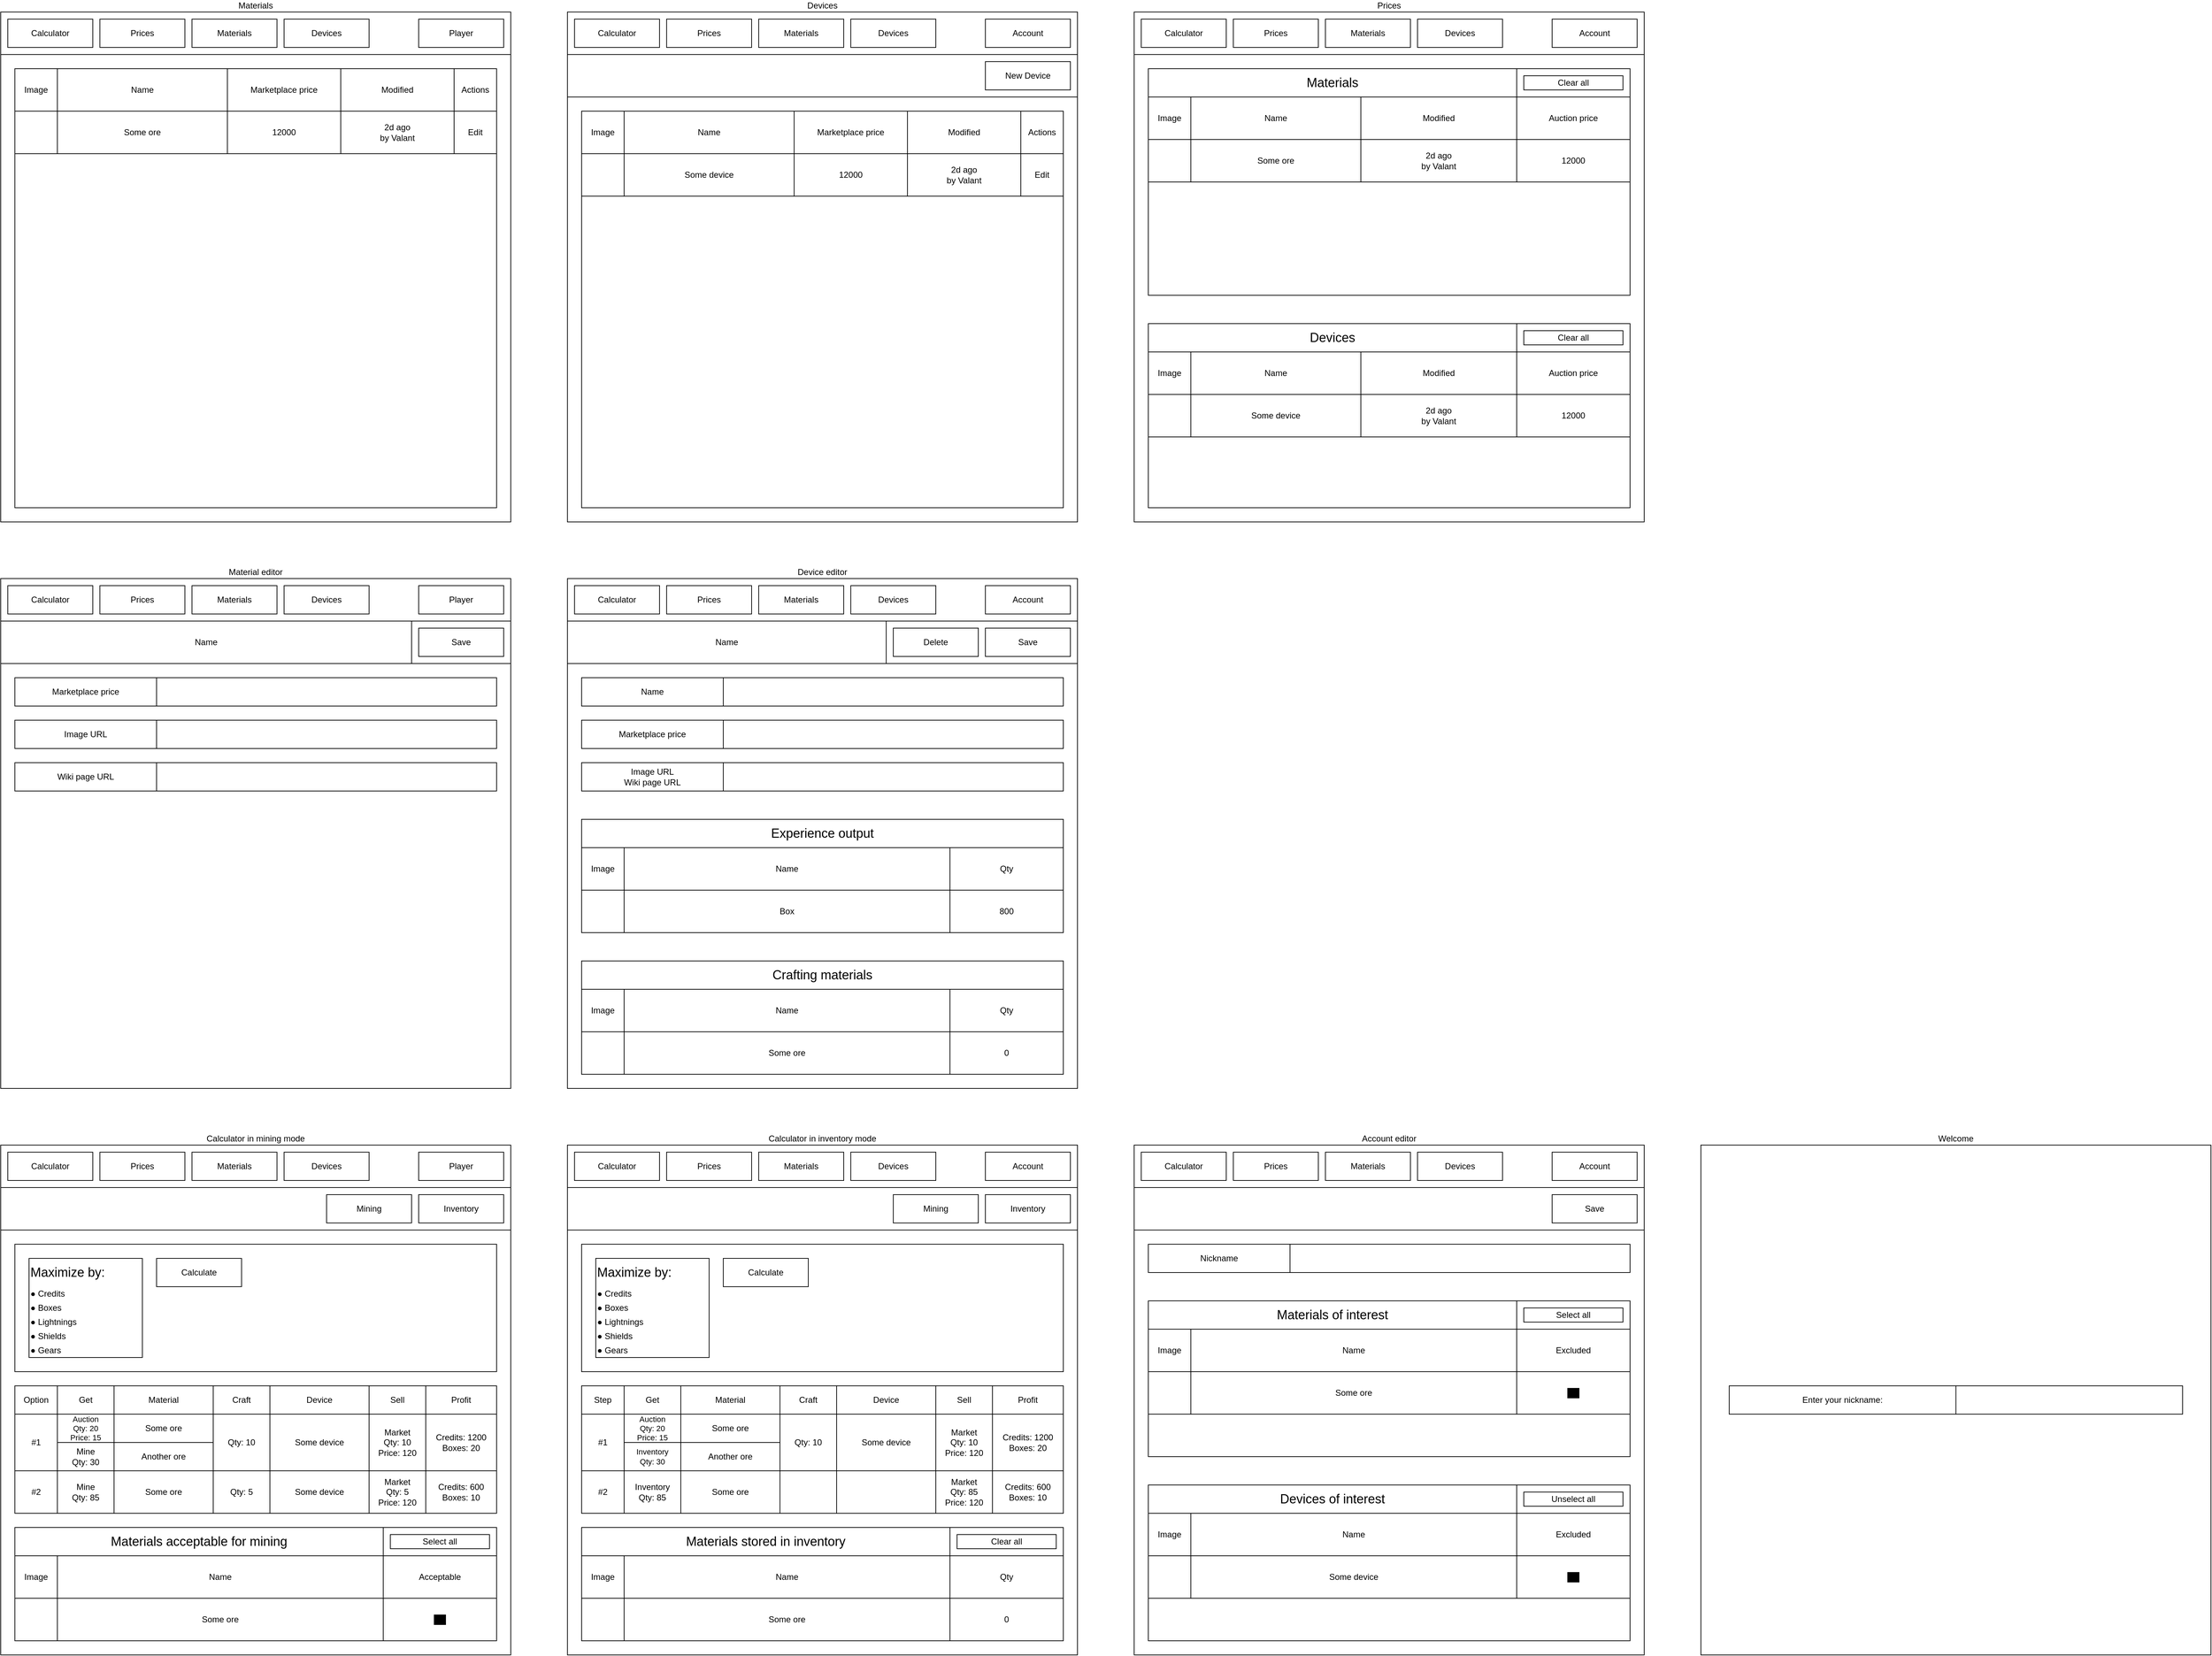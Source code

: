 <mxfile version="14.9.1" type="device"><diagram id="LInneEHLBZq_vN1aFUDq" name="Страница 1"><mxGraphModel dx="3555" dy="2115" grid="1" gridSize="10" guides="0" tooltips="1" connect="1" arrows="1" fold="1" page="1" pageScale="1" pageWidth="827" pageHeight="1169" math="0" shadow="0"><root><mxCell id="0"/><mxCell id="1" parent="0"/><mxCell id="yEXrki-AGE9oq9mIvDR7-8" value="Calculator in mining mode" style="rounded=0;whiteSpace=wrap;html=1;fillColor=none;verticalAlign=bottom;labelPosition=center;verticalLabelPosition=top;align=center;" parent="1" vertex="1"><mxGeometry x="40" y="1640" width="720" height="720" as="geometry"/></mxCell><mxCell id="yEXrki-AGE9oq9mIvDR7-279" value="" style="rounded=0;whiteSpace=wrap;html=1;fontSize=12;fillColor=none;align=left;verticalAlign=middle;" parent="1" vertex="1"><mxGeometry x="60" y="1780" width="680" height="180" as="geometry"/></mxCell><mxCell id="yEXrki-AGE9oq9mIvDR7-278" value="" style="rounded=0;whiteSpace=wrap;html=1;fontSize=12;fillColor=none;align=left;verticalAlign=middle;" parent="1" vertex="1"><mxGeometry x="80" y="1800" width="160" height="140" as="geometry"/></mxCell><mxCell id="yEXrki-AGE9oq9mIvDR7-1" value="Materials" style="rounded=0;whiteSpace=wrap;html=1;fillColor=none;verticalAlign=bottom;labelPosition=center;verticalLabelPosition=top;align=center;" parent="1" vertex="1"><mxGeometry x="40" y="40" width="720" height="720" as="geometry"/></mxCell><mxCell id="yEXrki-AGE9oq9mIvDR7-2" value="Devices" style="rounded=0;whiteSpace=wrap;html=1;fillColor=none;verticalAlign=bottom;labelPosition=center;verticalLabelPosition=top;align=center;" parent="1" vertex="1"><mxGeometry x="840" y="40" width="720" height="720" as="geometry"/></mxCell><mxCell id="yEXrki-AGE9oq9mIvDR7-3" value="Material editor" style="rounded=0;whiteSpace=wrap;html=1;fillColor=none;verticalAlign=bottom;labelPosition=center;verticalLabelPosition=top;align=center;" parent="1" vertex="1"><mxGeometry x="40" y="840" width="720" height="720" as="geometry"/></mxCell><mxCell id="yEXrki-AGE9oq9mIvDR7-4" value="Device editor" style="rounded=0;whiteSpace=wrap;html=1;fillColor=none;verticalAlign=bottom;labelPosition=center;verticalLabelPosition=top;align=center;" parent="1" vertex="1"><mxGeometry x="840" y="840" width="720" height="720" as="geometry"/></mxCell><mxCell id="yEXrki-AGE9oq9mIvDR7-6" value="Prices" style="rounded=0;whiteSpace=wrap;html=1;fillColor=none;verticalAlign=bottom;labelPosition=center;verticalLabelPosition=top;align=center;" parent="1" vertex="1"><mxGeometry x="1640" y="40" width="720" height="720" as="geometry"/></mxCell><mxCell id="yEXrki-AGE9oq9mIvDR7-7" value="Welcome" style="rounded=0;whiteSpace=wrap;html=1;fillColor=none;verticalAlign=bottom;labelPosition=center;verticalLabelPosition=top;align=center;" parent="1" vertex="1"><mxGeometry x="2440" y="1640" width="720" height="720" as="geometry"/></mxCell><mxCell id="yEXrki-AGE9oq9mIvDR7-9" value="Calculator in inventory mode" style="rounded=0;whiteSpace=wrap;html=1;fillColor=none;verticalAlign=bottom;labelPosition=center;verticalLabelPosition=top;align=center;" parent="1" vertex="1"><mxGeometry x="840" y="1640" width="720" height="720" as="geometry"/></mxCell><mxCell id="yEXrki-AGE9oq9mIvDR7-10" value="Account editor" style="rounded=0;whiteSpace=wrap;html=1;fillColor=none;verticalAlign=bottom;labelPosition=center;verticalLabelPosition=top;align=center;" parent="1" vertex="1"><mxGeometry x="1640" y="1640" width="720" height="720" as="geometry"/></mxCell><mxCell id="yEXrki-AGE9oq9mIvDR7-11" value="" style="rounded=0;whiteSpace=wrap;html=1;verticalAlign=top;" parent="1" vertex="1"><mxGeometry x="40" y="40" width="720" height="60" as="geometry"/></mxCell><mxCell id="yEXrki-AGE9oq9mIvDR7-12" value="Materials" style="rounded=0;whiteSpace=wrap;html=1;fillColor=#ffffff;verticalAlign=middle;" parent="1" vertex="1"><mxGeometry x="310" y="50" width="120" height="40" as="geometry"/></mxCell><mxCell id="yEXrki-AGE9oq9mIvDR7-13" value="Devices" style="rounded=0;whiteSpace=wrap;html=1;fillColor=#ffffff;verticalAlign=middle;" parent="1" vertex="1"><mxGeometry x="440" y="50" width="120" height="40" as="geometry"/></mxCell><mxCell id="yEXrki-AGE9oq9mIvDR7-14" value="Prices" style="rounded=0;whiteSpace=wrap;html=1;fillColor=#ffffff;verticalAlign=middle;" parent="1" vertex="1"><mxGeometry x="180" y="50" width="120" height="40" as="geometry"/></mxCell><mxCell id="yEXrki-AGE9oq9mIvDR7-15" value="Calculator" style="rounded=0;whiteSpace=wrap;html=1;fillColor=#ffffff;verticalAlign=middle;" parent="1" vertex="1"><mxGeometry x="50" y="50" width="120" height="40" as="geometry"/></mxCell><mxCell id="yEXrki-AGE9oq9mIvDR7-16" value="Player" style="rounded=0;whiteSpace=wrap;html=1;fillColor=#ffffff;verticalAlign=middle;" parent="1" vertex="1"><mxGeometry x="630" y="50" width="120" height="40" as="geometry"/></mxCell><mxCell id="yEXrki-AGE9oq9mIvDR7-20" value="" style="rounded=0;whiteSpace=wrap;html=1;verticalAlign=middle;fillColor=none;" parent="1" vertex="1"><mxGeometry x="60" y="120" width="680" height="60" as="geometry"/></mxCell><mxCell id="yEXrki-AGE9oq9mIvDR7-21" value="" style="rounded=0;whiteSpace=wrap;html=1;verticalAlign=middle;fillColor=none;" parent="1" vertex="1"><mxGeometry x="60" y="180" width="680" height="560" as="geometry"/></mxCell><mxCell id="yEXrki-AGE9oq9mIvDR7-23" value="Name" style="rounded=0;whiteSpace=wrap;html=1;fillColor=none;verticalAlign=middle;" parent="1" vertex="1"><mxGeometry x="120" y="120" width="240" height="60" as="geometry"/></mxCell><mxCell id="yEXrki-AGE9oq9mIvDR7-24" value="Image" style="rounded=0;whiteSpace=wrap;html=1;fillColor=none;verticalAlign=middle;" parent="1" vertex="1"><mxGeometry x="60" y="120" width="60" height="60" as="geometry"/></mxCell><mxCell id="yEXrki-AGE9oq9mIvDR7-27" value="Marketplace price" style="rounded=0;whiteSpace=wrap;html=1;fillColor=none;verticalAlign=middle;" parent="1" vertex="1"><mxGeometry x="360" y="120" width="160" height="60" as="geometry"/></mxCell><mxCell id="yEXrki-AGE9oq9mIvDR7-29" value="Actions" style="rounded=0;whiteSpace=wrap;html=1;fillColor=none;verticalAlign=middle;" parent="1" vertex="1"><mxGeometry x="680" y="120" width="60" height="60" as="geometry"/></mxCell><mxCell id="yEXrki-AGE9oq9mIvDR7-30" value="" style="rounded=0;whiteSpace=wrap;html=1;verticalAlign=top;" parent="1" vertex="1"><mxGeometry x="840" y="40" width="720" height="60" as="geometry"/></mxCell><mxCell id="yEXrki-AGE9oq9mIvDR7-31" value="Materials" style="rounded=0;whiteSpace=wrap;html=1;fillColor=#ffffff;verticalAlign=middle;" parent="1" vertex="1"><mxGeometry x="1110" y="50" width="120" height="40" as="geometry"/></mxCell><mxCell id="yEXrki-AGE9oq9mIvDR7-32" value="Devices" style="rounded=0;whiteSpace=wrap;html=1;fillColor=#ffffff;verticalAlign=middle;" parent="1" vertex="1"><mxGeometry x="1240" y="50" width="120" height="40" as="geometry"/></mxCell><mxCell id="yEXrki-AGE9oq9mIvDR7-33" value="Prices" style="rounded=0;whiteSpace=wrap;html=1;fillColor=#ffffff;verticalAlign=middle;" parent="1" vertex="1"><mxGeometry x="980" y="50" width="120" height="40" as="geometry"/></mxCell><mxCell id="yEXrki-AGE9oq9mIvDR7-34" value="Calculator" style="rounded=0;whiteSpace=wrap;html=1;fillColor=#ffffff;verticalAlign=middle;" parent="1" vertex="1"><mxGeometry x="850" y="50" width="120" height="40" as="geometry"/></mxCell><mxCell id="yEXrki-AGE9oq9mIvDR7-35" value="Account" style="rounded=0;whiteSpace=wrap;html=1;fillColor=#ffffff;verticalAlign=middle;" parent="1" vertex="1"><mxGeometry x="1430" y="50" width="120" height="40" as="geometry"/></mxCell><mxCell id="yEXrki-AGE9oq9mIvDR7-36" value="" style="rounded=0;whiteSpace=wrap;html=1;verticalAlign=top;" parent="1" vertex="1"><mxGeometry x="840" y="100" width="720" height="60" as="geometry"/></mxCell><mxCell id="yEXrki-AGE9oq9mIvDR7-37" value="New Device" style="rounded=0;whiteSpace=wrap;html=1;fillColor=#ffffff;verticalAlign=middle;" parent="1" vertex="1"><mxGeometry x="1430" y="110" width="120" height="40" as="geometry"/></mxCell><mxCell id="yEXrki-AGE9oq9mIvDR7-38" value="" style="rounded=0;whiteSpace=wrap;html=1;verticalAlign=middle;fillColor=none;" parent="1" vertex="1"><mxGeometry x="860" y="180" width="680" height="60" as="geometry"/></mxCell><mxCell id="yEXrki-AGE9oq9mIvDR7-39" value="" style="rounded=0;whiteSpace=wrap;html=1;verticalAlign=middle;fillColor=none;" parent="1" vertex="1"><mxGeometry x="860" y="240" width="680" height="500" as="geometry"/></mxCell><mxCell id="yEXrki-AGE9oq9mIvDR7-46" value="" style="rounded=0;whiteSpace=wrap;html=1;verticalAlign=top;" parent="1" vertex="1"><mxGeometry x="1640" y="40" width="720" height="60" as="geometry"/></mxCell><mxCell id="yEXrki-AGE9oq9mIvDR7-47" value="Materials" style="rounded=0;whiteSpace=wrap;html=1;fillColor=#ffffff;verticalAlign=middle;" parent="1" vertex="1"><mxGeometry x="1910" y="50" width="120" height="40" as="geometry"/></mxCell><mxCell id="yEXrki-AGE9oq9mIvDR7-48" value="Devices" style="rounded=0;whiteSpace=wrap;html=1;fillColor=#ffffff;verticalAlign=middle;" parent="1" vertex="1"><mxGeometry x="2040" y="50" width="120" height="40" as="geometry"/></mxCell><mxCell id="yEXrki-AGE9oq9mIvDR7-49" value="Prices" style="rounded=0;whiteSpace=wrap;html=1;fillColor=#ffffff;verticalAlign=middle;" parent="1" vertex="1"><mxGeometry x="1780" y="50" width="120" height="40" as="geometry"/></mxCell><mxCell id="yEXrki-AGE9oq9mIvDR7-50" value="Calculator" style="rounded=0;whiteSpace=wrap;html=1;fillColor=#ffffff;verticalAlign=middle;" parent="1" vertex="1"><mxGeometry x="1650" y="50" width="120" height="40" as="geometry"/></mxCell><mxCell id="yEXrki-AGE9oq9mIvDR7-51" value="Account" style="rounded=0;whiteSpace=wrap;html=1;fillColor=#ffffff;verticalAlign=middle;" parent="1" vertex="1"><mxGeometry x="2230" y="50" width="120" height="40" as="geometry"/></mxCell><mxCell id="yEXrki-AGE9oq9mIvDR7-55" value="" style="rounded=0;whiteSpace=wrap;html=1;verticalAlign=middle;fillColor=none;" parent="1" vertex="1"><mxGeometry x="1660" y="160" width="680" height="60" as="geometry"/></mxCell><mxCell id="yEXrki-AGE9oq9mIvDR7-56" value="" style="rounded=0;whiteSpace=wrap;html=1;verticalAlign=middle;fillColor=none;" parent="1" vertex="1"><mxGeometry x="1660" y="220" width="680" height="220" as="geometry"/></mxCell><mxCell id="yEXrki-AGE9oq9mIvDR7-69" value="" style="rounded=0;whiteSpace=wrap;html=1;verticalAlign=top;" parent="1" vertex="1"><mxGeometry x="40" y="840" width="720" height="60" as="geometry"/></mxCell><mxCell id="yEXrki-AGE9oq9mIvDR7-70" value="Materials" style="rounded=0;whiteSpace=wrap;html=1;fillColor=#ffffff;verticalAlign=middle;" parent="1" vertex="1"><mxGeometry x="310" y="850" width="120" height="40" as="geometry"/></mxCell><mxCell id="yEXrki-AGE9oq9mIvDR7-71" value="Devices" style="rounded=0;whiteSpace=wrap;html=1;fillColor=#ffffff;verticalAlign=middle;" parent="1" vertex="1"><mxGeometry x="440" y="850" width="120" height="40" as="geometry"/></mxCell><mxCell id="yEXrki-AGE9oq9mIvDR7-72" value="Prices" style="rounded=0;whiteSpace=wrap;html=1;fillColor=#ffffff;verticalAlign=middle;" parent="1" vertex="1"><mxGeometry x="180" y="850" width="120" height="40" as="geometry"/></mxCell><mxCell id="yEXrki-AGE9oq9mIvDR7-73" value="Calculator" style="rounded=0;whiteSpace=wrap;html=1;fillColor=#ffffff;verticalAlign=middle;" parent="1" vertex="1"><mxGeometry x="50" y="850" width="120" height="40" as="geometry"/></mxCell><mxCell id="yEXrki-AGE9oq9mIvDR7-74" value="Player" style="rounded=0;whiteSpace=wrap;html=1;fillColor=#ffffff;verticalAlign=middle;" parent="1" vertex="1"><mxGeometry x="630" y="850" width="120" height="40" as="geometry"/></mxCell><mxCell id="yEXrki-AGE9oq9mIvDR7-75" value="" style="rounded=0;whiteSpace=wrap;html=1;verticalAlign=top;" parent="1" vertex="1"><mxGeometry x="40" y="900" width="720" height="60" as="geometry"/></mxCell><mxCell id="yEXrki-AGE9oq9mIvDR7-76" value="Save" style="rounded=0;whiteSpace=wrap;html=1;fillColor=#ffffff;verticalAlign=middle;" parent="1" vertex="1"><mxGeometry x="630" y="910" width="120" height="40" as="geometry"/></mxCell><mxCell id="yEXrki-AGE9oq9mIvDR7-78" value="" style="rounded=0;whiteSpace=wrap;html=1;verticalAlign=top;" parent="1" vertex="1"><mxGeometry x="840" y="840" width="720" height="60" as="geometry"/></mxCell><mxCell id="yEXrki-AGE9oq9mIvDR7-79" value="Materials" style="rounded=0;whiteSpace=wrap;html=1;fillColor=#ffffff;verticalAlign=middle;" parent="1" vertex="1"><mxGeometry x="1110" y="850" width="120" height="40" as="geometry"/></mxCell><mxCell id="yEXrki-AGE9oq9mIvDR7-80" value="Devices" style="rounded=0;whiteSpace=wrap;html=1;fillColor=#ffffff;verticalAlign=middle;" parent="1" vertex="1"><mxGeometry x="1240" y="850" width="120" height="40" as="geometry"/></mxCell><mxCell id="yEXrki-AGE9oq9mIvDR7-81" value="Prices" style="rounded=0;whiteSpace=wrap;html=1;fillColor=#ffffff;verticalAlign=middle;" parent="1" vertex="1"><mxGeometry x="980" y="850" width="120" height="40" as="geometry"/></mxCell><mxCell id="yEXrki-AGE9oq9mIvDR7-82" value="Calculator" style="rounded=0;whiteSpace=wrap;html=1;fillColor=#ffffff;verticalAlign=middle;" parent="1" vertex="1"><mxGeometry x="850" y="850" width="120" height="40" as="geometry"/></mxCell><mxCell id="yEXrki-AGE9oq9mIvDR7-83" value="Account" style="rounded=0;whiteSpace=wrap;html=1;fillColor=#ffffff;verticalAlign=middle;" parent="1" vertex="1"><mxGeometry x="1430" y="850" width="120" height="40" as="geometry"/></mxCell><mxCell id="yEXrki-AGE9oq9mIvDR7-84" value="" style="rounded=0;whiteSpace=wrap;html=1;verticalAlign=top;" parent="1" vertex="1"><mxGeometry x="840" y="900" width="720" height="60" as="geometry"/></mxCell><mxCell id="yEXrki-AGE9oq9mIvDR7-85" value="Save" style="rounded=0;whiteSpace=wrap;html=1;fillColor=#ffffff;verticalAlign=middle;" parent="1" vertex="1"><mxGeometry x="1430" y="910" width="120" height="40" as="geometry"/></mxCell><mxCell id="yEXrki-AGE9oq9mIvDR7-86" value="Delete" style="rounded=0;whiteSpace=wrap;html=1;fillColor=#ffffff;verticalAlign=middle;" parent="1" vertex="1"><mxGeometry x="1300" y="910" width="120" height="40" as="geometry"/></mxCell><mxCell id="yEXrki-AGE9oq9mIvDR7-87" value="Name" style="rounded=0;whiteSpace=wrap;html=1;fillColor=none;verticalAlign=middle;" parent="1" vertex="1"><mxGeometry x="40" y="900" width="580" height="60" as="geometry"/></mxCell><mxCell id="yEXrki-AGE9oq9mIvDR7-88" value="Name" style="rounded=0;whiteSpace=wrap;html=1;fillColor=none;verticalAlign=middle;" parent="1" vertex="1"><mxGeometry x="840" y="900" width="450" height="60" as="geometry"/></mxCell><mxCell id="yEXrki-AGE9oq9mIvDR7-90" value="Image URL" style="rounded=0;whiteSpace=wrap;html=1;fillColor=none;verticalAlign=middle;" parent="1" vertex="1"><mxGeometry x="60" y="1040" width="200" height="40" as="geometry"/></mxCell><mxCell id="yEXrki-AGE9oq9mIvDR7-91" value="Marketplace price" style="rounded=0;whiteSpace=wrap;html=1;fillColor=none;verticalAlign=middle;" parent="1" vertex="1"><mxGeometry x="60" y="980" width="200" height="40" as="geometry"/></mxCell><mxCell id="yEXrki-AGE9oq9mIvDR7-92" value="Name" style="rounded=0;whiteSpace=wrap;html=1;fillColor=none;verticalAlign=middle;" parent="1" vertex="1"><mxGeometry x="860" y="980" width="200" height="40" as="geometry"/></mxCell><mxCell id="yEXrki-AGE9oq9mIvDR7-93" value="Image URL&lt;br&gt;Wiki page URL" style="rounded=0;whiteSpace=wrap;html=1;fillColor=none;verticalAlign=middle;" parent="1" vertex="1"><mxGeometry x="860" y="1100" width="200" height="40" as="geometry"/></mxCell><mxCell id="yEXrki-AGE9oq9mIvDR7-94" value="Marketplace price" style="rounded=0;whiteSpace=wrap;html=1;fillColor=none;verticalAlign=middle;" parent="1" vertex="1"><mxGeometry x="860" y="1040" width="200" height="40" as="geometry"/></mxCell><mxCell id="yEXrki-AGE9oq9mIvDR7-97" value="Enter your nickname:" style="rounded=0;whiteSpace=wrap;html=1;fillColor=none;verticalAlign=middle;" parent="1" vertex="1"><mxGeometry x="2480" y="1980" width="320" height="40" as="geometry"/></mxCell><mxCell id="yEXrki-AGE9oq9mIvDR7-98" value="" style="rounded=0;whiteSpace=wrap;html=1;fillColor=none;verticalAlign=middle;" parent="1" vertex="1"><mxGeometry x="2800" y="1980" width="320" height="40" as="geometry"/></mxCell><mxCell id="yEXrki-AGE9oq9mIvDR7-125" value="" style="rounded=0;whiteSpace=wrap;html=1;verticalAlign=top;" parent="1" vertex="1"><mxGeometry x="1640" y="1640" width="720" height="60" as="geometry"/></mxCell><mxCell id="yEXrki-AGE9oq9mIvDR7-126" value="Materials" style="rounded=0;whiteSpace=wrap;html=1;fillColor=#ffffff;verticalAlign=middle;" parent="1" vertex="1"><mxGeometry x="1910" y="1650" width="120" height="40" as="geometry"/></mxCell><mxCell id="yEXrki-AGE9oq9mIvDR7-127" value="Devices" style="rounded=0;whiteSpace=wrap;html=1;fillColor=#ffffff;verticalAlign=middle;" parent="1" vertex="1"><mxGeometry x="2040" y="1650" width="120" height="40" as="geometry"/></mxCell><mxCell id="yEXrki-AGE9oq9mIvDR7-128" value="Prices" style="rounded=0;whiteSpace=wrap;html=1;fillColor=#ffffff;verticalAlign=middle;" parent="1" vertex="1"><mxGeometry x="1780" y="1650" width="120" height="40" as="geometry"/></mxCell><mxCell id="yEXrki-AGE9oq9mIvDR7-129" value="Calculator" style="rounded=0;whiteSpace=wrap;html=1;fillColor=#ffffff;verticalAlign=middle;" parent="1" vertex="1"><mxGeometry x="1650" y="1650" width="120" height="40" as="geometry"/></mxCell><mxCell id="yEXrki-AGE9oq9mIvDR7-130" value="Account" style="rounded=0;whiteSpace=wrap;html=1;fillColor=#ffffff;verticalAlign=middle;" parent="1" vertex="1"><mxGeometry x="2230" y="1650" width="120" height="40" as="geometry"/></mxCell><mxCell id="yEXrki-AGE9oq9mIvDR7-131" value="" style="rounded=0;whiteSpace=wrap;html=1;verticalAlign=top;" parent="1" vertex="1"><mxGeometry x="1640" y="1700" width="720" height="60" as="geometry"/></mxCell><mxCell id="yEXrki-AGE9oq9mIvDR7-132" value="Save" style="rounded=0;whiteSpace=wrap;html=1;fillColor=#ffffff;verticalAlign=middle;" parent="1" vertex="1"><mxGeometry x="2230" y="1710" width="120" height="40" as="geometry"/></mxCell><mxCell id="yEXrki-AGE9oq9mIvDR7-141" value="" style="rounded=0;whiteSpace=wrap;html=1;verticalAlign=top;" parent="1" vertex="1"><mxGeometry x="840" y="1640" width="720" height="60" as="geometry"/></mxCell><mxCell id="yEXrki-AGE9oq9mIvDR7-142" value="Materials" style="rounded=0;whiteSpace=wrap;html=1;fillColor=#ffffff;verticalAlign=middle;" parent="1" vertex="1"><mxGeometry x="1110" y="1650" width="120" height="40" as="geometry"/></mxCell><mxCell id="yEXrki-AGE9oq9mIvDR7-143" value="Devices" style="rounded=0;whiteSpace=wrap;html=1;fillColor=#ffffff;verticalAlign=middle;" parent="1" vertex="1"><mxGeometry x="1240" y="1650" width="120" height="40" as="geometry"/></mxCell><mxCell id="yEXrki-AGE9oq9mIvDR7-144" value="Prices" style="rounded=0;whiteSpace=wrap;html=1;fillColor=#ffffff;verticalAlign=middle;" parent="1" vertex="1"><mxGeometry x="980" y="1650" width="120" height="40" as="geometry"/></mxCell><mxCell id="yEXrki-AGE9oq9mIvDR7-145" value="Calculator" style="rounded=0;whiteSpace=wrap;html=1;fillColor=#ffffff;verticalAlign=middle;" parent="1" vertex="1"><mxGeometry x="850" y="1650" width="120" height="40" as="geometry"/></mxCell><mxCell id="yEXrki-AGE9oq9mIvDR7-146" value="Account" style="rounded=0;whiteSpace=wrap;html=1;fillColor=#ffffff;verticalAlign=middle;" parent="1" vertex="1"><mxGeometry x="1430" y="1650" width="120" height="40" as="geometry"/></mxCell><mxCell id="yEXrki-AGE9oq9mIvDR7-147" value="" style="rounded=0;whiteSpace=wrap;html=1;verticalAlign=top;" parent="1" vertex="1"><mxGeometry x="840" y="1700" width="720" height="60" as="geometry"/></mxCell><mxCell id="yEXrki-AGE9oq9mIvDR7-148" value="Inventory" style="rounded=0;whiteSpace=wrap;html=1;fillColor=#ffffff;verticalAlign=middle;" parent="1" vertex="1"><mxGeometry x="1430" y="1710" width="120" height="40" as="geometry"/></mxCell><mxCell id="yEXrki-AGE9oq9mIvDR7-149" value="Mining" style="rounded=0;whiteSpace=wrap;html=1;fillColor=#ffffff;verticalAlign=middle;" parent="1" vertex="1"><mxGeometry x="1300" y="1710" width="120" height="40" as="geometry"/></mxCell><mxCell id="yEXrki-AGE9oq9mIvDR7-150" value="" style="rounded=0;whiteSpace=wrap;html=1;verticalAlign=top;" parent="1" vertex="1"><mxGeometry x="40" y="1640" width="720" height="60" as="geometry"/></mxCell><mxCell id="yEXrki-AGE9oq9mIvDR7-151" value="Materials" style="rounded=0;whiteSpace=wrap;html=1;fillColor=#ffffff;verticalAlign=middle;" parent="1" vertex="1"><mxGeometry x="310" y="1650" width="120" height="40" as="geometry"/></mxCell><mxCell id="yEXrki-AGE9oq9mIvDR7-152" value="Devices" style="rounded=0;whiteSpace=wrap;html=1;fillColor=#ffffff;verticalAlign=middle;" parent="1" vertex="1"><mxGeometry x="440" y="1650" width="120" height="40" as="geometry"/></mxCell><mxCell id="yEXrki-AGE9oq9mIvDR7-153" value="Prices" style="rounded=0;whiteSpace=wrap;html=1;fillColor=#ffffff;verticalAlign=middle;" parent="1" vertex="1"><mxGeometry x="180" y="1650" width="120" height="40" as="geometry"/></mxCell><mxCell id="yEXrki-AGE9oq9mIvDR7-154" value="Calculator" style="rounded=0;whiteSpace=wrap;html=1;fillColor=#ffffff;verticalAlign=middle;" parent="1" vertex="1"><mxGeometry x="50" y="1650" width="120" height="40" as="geometry"/></mxCell><mxCell id="yEXrki-AGE9oq9mIvDR7-155" value="Player" style="rounded=0;whiteSpace=wrap;html=1;fillColor=#ffffff;verticalAlign=middle;" parent="1" vertex="1"><mxGeometry x="630" y="1650" width="120" height="40" as="geometry"/></mxCell><mxCell id="yEXrki-AGE9oq9mIvDR7-156" value="" style="rounded=0;whiteSpace=wrap;html=1;verticalAlign=top;" parent="1" vertex="1"><mxGeometry x="40" y="1700" width="720" height="60" as="geometry"/></mxCell><mxCell id="yEXrki-AGE9oq9mIvDR7-157" value="Inventory" style="rounded=0;whiteSpace=wrap;html=1;fillColor=#ffffff;verticalAlign=middle;" parent="1" vertex="1"><mxGeometry x="630" y="1710" width="120" height="40" as="geometry"/></mxCell><mxCell id="yEXrki-AGE9oq9mIvDR7-158" value="Mining" style="rounded=0;whiteSpace=wrap;html=1;fillColor=#ffffff;verticalAlign=middle;" parent="1" vertex="1"><mxGeometry x="500" y="1710" width="120" height="40" as="geometry"/></mxCell><mxCell id="yEXrki-AGE9oq9mIvDR7-159" value="Modified" style="rounded=0;whiteSpace=wrap;html=1;fillColor=none;verticalAlign=middle;" parent="1" vertex="1"><mxGeometry x="520" y="120" width="160" height="60" as="geometry"/></mxCell><mxCell id="yEXrki-AGE9oq9mIvDR7-160" value="Name" style="rounded=0;whiteSpace=wrap;html=1;fillColor=none;verticalAlign=middle;" parent="1" vertex="1"><mxGeometry x="920" y="180" width="240" height="60" as="geometry"/></mxCell><mxCell id="yEXrki-AGE9oq9mIvDR7-161" value="Image" style="rounded=0;whiteSpace=wrap;html=1;fillColor=none;verticalAlign=middle;" parent="1" vertex="1"><mxGeometry x="860" y="180" width="60" height="60" as="geometry"/></mxCell><mxCell id="yEXrki-AGE9oq9mIvDR7-162" value="Marketplace price" style="rounded=0;whiteSpace=wrap;html=1;fillColor=none;verticalAlign=middle;" parent="1" vertex="1"><mxGeometry x="1160" y="180" width="160" height="60" as="geometry"/></mxCell><mxCell id="yEXrki-AGE9oq9mIvDR7-163" value="Actions" style="rounded=0;whiteSpace=wrap;html=1;fillColor=none;verticalAlign=middle;" parent="1" vertex="1"><mxGeometry x="1480" y="180" width="60" height="60" as="geometry"/></mxCell><mxCell id="yEXrki-AGE9oq9mIvDR7-164" value="Modified" style="rounded=0;whiteSpace=wrap;html=1;fillColor=none;verticalAlign=middle;" parent="1" vertex="1"><mxGeometry x="1320" y="180" width="160" height="60" as="geometry"/></mxCell><mxCell id="yEXrki-AGE9oq9mIvDR7-165" value="Name" style="rounded=0;whiteSpace=wrap;html=1;fillColor=none;verticalAlign=middle;" parent="1" vertex="1"><mxGeometry x="1720" y="160" width="240" height="60" as="geometry"/></mxCell><mxCell id="yEXrki-AGE9oq9mIvDR7-166" value="Image" style="rounded=0;whiteSpace=wrap;html=1;fillColor=none;verticalAlign=middle;" parent="1" vertex="1"><mxGeometry x="1660" y="160" width="60" height="60" as="geometry"/></mxCell><mxCell id="yEXrki-AGE9oq9mIvDR7-167" value="Auction price" style="rounded=0;whiteSpace=wrap;html=1;fillColor=none;verticalAlign=middle;" parent="1" vertex="1"><mxGeometry x="2180" y="160" width="160" height="60" as="geometry"/></mxCell><mxCell id="yEXrki-AGE9oq9mIvDR7-169" value="Modified" style="rounded=0;whiteSpace=wrap;html=1;fillColor=none;verticalAlign=middle;" parent="1" vertex="1"><mxGeometry x="1960" y="160" width="220" height="60" as="geometry"/></mxCell><mxCell id="yEXrki-AGE9oq9mIvDR7-170" value="Some ore" style="rounded=0;whiteSpace=wrap;html=1;fillColor=none;verticalAlign=middle;" parent="1" vertex="1"><mxGeometry x="120" y="180" width="240" height="60" as="geometry"/></mxCell><mxCell id="yEXrki-AGE9oq9mIvDR7-171" value="" style="rounded=0;whiteSpace=wrap;html=1;fillColor=none;verticalAlign=middle;" parent="1" vertex="1"><mxGeometry x="60" y="180" width="60" height="60" as="geometry"/></mxCell><mxCell id="yEXrki-AGE9oq9mIvDR7-172" value="12000" style="rounded=0;whiteSpace=wrap;html=1;fillColor=none;verticalAlign=middle;" parent="1" vertex="1"><mxGeometry x="360" y="180" width="160" height="60" as="geometry"/></mxCell><mxCell id="yEXrki-AGE9oq9mIvDR7-173" value="Edit" style="rounded=0;whiteSpace=wrap;html=1;fillColor=none;verticalAlign=middle;" parent="1" vertex="1"><mxGeometry x="680" y="180" width="60" height="60" as="geometry"/></mxCell><mxCell id="yEXrki-AGE9oq9mIvDR7-174" value="2d ago&lt;br&gt;by Valant" style="rounded=0;whiteSpace=wrap;html=1;fillColor=none;verticalAlign=middle;" parent="1" vertex="1"><mxGeometry x="520" y="180" width="160" height="60" as="geometry"/></mxCell><mxCell id="yEXrki-AGE9oq9mIvDR7-175" value="Some device" style="rounded=0;whiteSpace=wrap;html=1;fillColor=none;verticalAlign=middle;" parent="1" vertex="1"><mxGeometry x="920" y="240" width="240" height="60" as="geometry"/></mxCell><mxCell id="yEXrki-AGE9oq9mIvDR7-176" value="" style="rounded=0;whiteSpace=wrap;html=1;fillColor=none;verticalAlign=middle;" parent="1" vertex="1"><mxGeometry x="860" y="240" width="60" height="60" as="geometry"/></mxCell><mxCell id="yEXrki-AGE9oq9mIvDR7-177" value="12000" style="rounded=0;whiteSpace=wrap;html=1;fillColor=none;verticalAlign=middle;" parent="1" vertex="1"><mxGeometry x="1160" y="240" width="160" height="60" as="geometry"/></mxCell><mxCell id="yEXrki-AGE9oq9mIvDR7-178" value="Edit" style="rounded=0;whiteSpace=wrap;html=1;fillColor=none;verticalAlign=middle;" parent="1" vertex="1"><mxGeometry x="1480" y="240" width="60" height="60" as="geometry"/></mxCell><mxCell id="yEXrki-AGE9oq9mIvDR7-179" value="2d ago&lt;br&gt;by Valant" style="rounded=0;whiteSpace=wrap;html=1;fillColor=none;verticalAlign=middle;" parent="1" vertex="1"><mxGeometry x="1320" y="240" width="160" height="60" as="geometry"/></mxCell><mxCell id="yEXrki-AGE9oq9mIvDR7-180" value="Some ore" style="rounded=0;whiteSpace=wrap;html=1;fillColor=none;verticalAlign=middle;" parent="1" vertex="1"><mxGeometry x="1720" y="220" width="240" height="60" as="geometry"/></mxCell><mxCell id="yEXrki-AGE9oq9mIvDR7-181" value="" style="rounded=0;whiteSpace=wrap;html=1;fillColor=none;verticalAlign=middle;" parent="1" vertex="1"><mxGeometry x="1660" y="220" width="60" height="60" as="geometry"/></mxCell><mxCell id="yEXrki-AGE9oq9mIvDR7-182" value="&lt;div&gt;2d ago&lt;/div&gt;&lt;span&gt;by Valant&lt;/span&gt;" style="rounded=0;whiteSpace=wrap;html=1;fillColor=none;verticalAlign=middle;" parent="1" vertex="1"><mxGeometry x="1960" y="220" width="220" height="60" as="geometry"/></mxCell><mxCell id="yEXrki-AGE9oq9mIvDR7-184" value="&lt;span&gt;12000&lt;/span&gt;" style="rounded=0;whiteSpace=wrap;html=1;fillColor=none;verticalAlign=middle;" parent="1" vertex="1"><mxGeometry x="2180" y="220" width="160" height="60" as="geometry"/></mxCell><mxCell id="yEXrki-AGE9oq9mIvDR7-199" value="" style="rounded=0;whiteSpace=wrap;html=1;verticalAlign=middle;fillColor=none;" parent="1" vertex="1"><mxGeometry x="1660" y="520" width="680" height="60" as="geometry"/></mxCell><mxCell id="yEXrki-AGE9oq9mIvDR7-200" value="" style="rounded=0;whiteSpace=wrap;html=1;verticalAlign=middle;fillColor=none;" parent="1" vertex="1"><mxGeometry x="1660" y="580" width="680" height="160" as="geometry"/></mxCell><mxCell id="yEXrki-AGE9oq9mIvDR7-201" value="Name" style="rounded=0;whiteSpace=wrap;html=1;fillColor=none;verticalAlign=middle;" parent="1" vertex="1"><mxGeometry x="1720" y="520" width="240" height="60" as="geometry"/></mxCell><mxCell id="yEXrki-AGE9oq9mIvDR7-202" value="Image" style="rounded=0;whiteSpace=wrap;html=1;fillColor=none;verticalAlign=middle;" parent="1" vertex="1"><mxGeometry x="1660" y="520" width="60" height="60" as="geometry"/></mxCell><mxCell id="yEXrki-AGE9oq9mIvDR7-203" value="Auction price" style="rounded=0;whiteSpace=wrap;html=1;fillColor=none;verticalAlign=middle;" parent="1" vertex="1"><mxGeometry x="2180" y="520" width="160" height="60" as="geometry"/></mxCell><mxCell id="yEXrki-AGE9oq9mIvDR7-205" value="Modified" style="rounded=0;whiteSpace=wrap;html=1;fillColor=none;verticalAlign=middle;" parent="1" vertex="1"><mxGeometry x="1960" y="520" width="220" height="60" as="geometry"/></mxCell><mxCell id="yEXrki-AGE9oq9mIvDR7-206" value="Some device" style="rounded=0;whiteSpace=wrap;html=1;fillColor=none;verticalAlign=middle;" parent="1" vertex="1"><mxGeometry x="1720" y="580" width="240" height="60" as="geometry"/></mxCell><mxCell id="yEXrki-AGE9oq9mIvDR7-207" value="" style="rounded=0;whiteSpace=wrap;html=1;fillColor=none;verticalAlign=middle;" parent="1" vertex="1"><mxGeometry x="1660" y="580" width="60" height="60" as="geometry"/></mxCell><mxCell id="yEXrki-AGE9oq9mIvDR7-208" value="&lt;div&gt;2d ago&lt;/div&gt;&lt;span&gt;by Valant&lt;/span&gt;" style="rounded=0;whiteSpace=wrap;html=1;fillColor=none;verticalAlign=middle;" parent="1" vertex="1"><mxGeometry x="1960" y="580" width="220" height="60" as="geometry"/></mxCell><mxCell id="yEXrki-AGE9oq9mIvDR7-210" value="&lt;span&gt;12000&lt;/span&gt;" style="rounded=0;whiteSpace=wrap;html=1;fillColor=none;verticalAlign=middle;" parent="1" vertex="1"><mxGeometry x="2180" y="580" width="160" height="60" as="geometry"/></mxCell><mxCell id="yEXrki-AGE9oq9mIvDR7-213" value="" style="rounded=0;whiteSpace=wrap;html=1;fillColor=none;verticalAlign=middle;" parent="1" vertex="1"><mxGeometry x="260" y="1040" width="480" height="40" as="geometry"/></mxCell><mxCell id="yEXrki-AGE9oq9mIvDR7-214" value="" style="rounded=0;whiteSpace=wrap;html=1;fillColor=none;verticalAlign=middle;" parent="1" vertex="1"><mxGeometry x="260" y="980" width="480" height="40" as="geometry"/></mxCell><mxCell id="yEXrki-AGE9oq9mIvDR7-215" value="" style="rounded=0;whiteSpace=wrap;html=1;fillColor=none;verticalAlign=middle;" parent="1" vertex="1"><mxGeometry x="1060" y="980" width="480" height="40" as="geometry"/></mxCell><mxCell id="yEXrki-AGE9oq9mIvDR7-216" value="" style="rounded=0;whiteSpace=wrap;html=1;fillColor=none;verticalAlign=middle;" parent="1" vertex="1"><mxGeometry x="1060" y="1100" width="480" height="40" as="geometry"/></mxCell><mxCell id="yEXrki-AGE9oq9mIvDR7-217" value="" style="rounded=0;whiteSpace=wrap;html=1;fillColor=none;verticalAlign=middle;" parent="1" vertex="1"><mxGeometry x="1060" y="1040" width="480" height="40" as="geometry"/></mxCell><mxCell id="yEXrki-AGE9oq9mIvDR7-218" value="" style="rounded=0;whiteSpace=wrap;html=1;fillColor=none;verticalAlign=middle;fontSize=18;" parent="1" vertex="1"><mxGeometry x="1660" y="120" width="680" height="40" as="geometry"/></mxCell><mxCell id="yEXrki-AGE9oq9mIvDR7-219" value="" style="rounded=0;whiteSpace=wrap;html=1;fillColor=none;verticalAlign=middle;fontSize=18;" parent="1" vertex="1"><mxGeometry x="1660" y="480" width="680" height="40" as="geometry"/></mxCell><mxCell id="yEXrki-AGE9oq9mIvDR7-220" value="" style="rounded=0;whiteSpace=wrap;html=1;verticalAlign=middle;fillColor=none;" parent="1" vertex="1"><mxGeometry x="860" y="1220" width="680" height="60" as="geometry"/></mxCell><mxCell id="yEXrki-AGE9oq9mIvDR7-221" value="" style="rounded=0;whiteSpace=wrap;html=1;verticalAlign=middle;fillColor=none;" parent="1" vertex="1"><mxGeometry x="860" y="1280" width="680" height="60" as="geometry"/></mxCell><mxCell id="yEXrki-AGE9oq9mIvDR7-222" value="Name" style="rounded=0;whiteSpace=wrap;html=1;fillColor=none;verticalAlign=middle;" parent="1" vertex="1"><mxGeometry x="920" y="1220" width="460" height="60" as="geometry"/></mxCell><mxCell id="yEXrki-AGE9oq9mIvDR7-223" value="Image" style="rounded=0;whiteSpace=wrap;html=1;fillColor=none;verticalAlign=middle;" parent="1" vertex="1"><mxGeometry x="860" y="1220" width="60" height="60" as="geometry"/></mxCell><mxCell id="yEXrki-AGE9oq9mIvDR7-226" value="Qty" style="rounded=0;whiteSpace=wrap;html=1;fillColor=none;verticalAlign=middle;" parent="1" vertex="1"><mxGeometry x="1380" y="1220" width="160" height="60" as="geometry"/></mxCell><mxCell id="yEXrki-AGE9oq9mIvDR7-227" value="Box" style="rounded=0;whiteSpace=wrap;html=1;fillColor=none;verticalAlign=middle;" parent="1" vertex="1"><mxGeometry x="920" y="1280" width="460" height="60" as="geometry"/></mxCell><mxCell id="yEXrki-AGE9oq9mIvDR7-228" value="" style="rounded=0;whiteSpace=wrap;html=1;fillColor=none;verticalAlign=middle;" parent="1" vertex="1"><mxGeometry x="860" y="1280" width="60" height="60" as="geometry"/></mxCell><mxCell id="yEXrki-AGE9oq9mIvDR7-229" value="800" style="rounded=0;whiteSpace=wrap;html=1;fillColor=none;verticalAlign=middle;" parent="1" vertex="1"><mxGeometry x="1380" y="1280" width="160" height="60" as="geometry"/></mxCell><mxCell id="yEXrki-AGE9oq9mIvDR7-232" value="Experience output" style="rounded=0;whiteSpace=wrap;html=1;fillColor=none;verticalAlign=middle;fontSize=18;" parent="1" vertex="1"><mxGeometry x="860" y="1180" width="680" height="40" as="geometry"/></mxCell><mxCell id="yEXrki-AGE9oq9mIvDR7-242" value="" style="rounded=0;whiteSpace=wrap;html=1;verticalAlign=middle;fillColor=none;" parent="1" vertex="1"><mxGeometry x="860" y="1420" width="680" height="60" as="geometry"/></mxCell><mxCell id="yEXrki-AGE9oq9mIvDR7-243" value="" style="rounded=0;whiteSpace=wrap;html=1;verticalAlign=middle;fillColor=none;" parent="1" vertex="1"><mxGeometry x="860" y="1480" width="680" height="60" as="geometry"/></mxCell><mxCell id="yEXrki-AGE9oq9mIvDR7-244" value="Name" style="rounded=0;whiteSpace=wrap;html=1;fillColor=none;verticalAlign=middle;" parent="1" vertex="1"><mxGeometry x="920" y="1420" width="460" height="60" as="geometry"/></mxCell><mxCell id="yEXrki-AGE9oq9mIvDR7-245" value="Image" style="rounded=0;whiteSpace=wrap;html=1;fillColor=none;verticalAlign=middle;" parent="1" vertex="1"><mxGeometry x="860" y="1420" width="60" height="60" as="geometry"/></mxCell><mxCell id="yEXrki-AGE9oq9mIvDR7-246" value="Qty" style="rounded=0;whiteSpace=wrap;html=1;fillColor=none;verticalAlign=middle;" parent="1" vertex="1"><mxGeometry x="1380" y="1420" width="160" height="60" as="geometry"/></mxCell><mxCell id="yEXrki-AGE9oq9mIvDR7-247" value="Some ore" style="rounded=0;whiteSpace=wrap;html=1;fillColor=none;verticalAlign=middle;" parent="1" vertex="1"><mxGeometry x="920" y="1480" width="460" height="60" as="geometry"/></mxCell><mxCell id="yEXrki-AGE9oq9mIvDR7-248" value="" style="rounded=0;whiteSpace=wrap;html=1;fillColor=none;verticalAlign=middle;" parent="1" vertex="1"><mxGeometry x="860" y="1480" width="60" height="60" as="geometry"/></mxCell><mxCell id="yEXrki-AGE9oq9mIvDR7-249" value="0" style="rounded=0;whiteSpace=wrap;html=1;fillColor=none;verticalAlign=middle;" parent="1" vertex="1"><mxGeometry x="1380" y="1480" width="160" height="60" as="geometry"/></mxCell><mxCell id="yEXrki-AGE9oq9mIvDR7-250" value="Crafting materials" style="rounded=0;whiteSpace=wrap;html=1;fillColor=none;verticalAlign=middle;fontSize=18;" parent="1" vertex="1"><mxGeometry x="860" y="1380" width="680" height="40" as="geometry"/></mxCell><mxCell id="yEXrki-AGE9oq9mIvDR7-251" value="Nickname" style="rounded=0;whiteSpace=wrap;html=1;fillColor=none;verticalAlign=middle;" parent="1" vertex="1"><mxGeometry x="1660" y="1780" width="200" height="40" as="geometry"/></mxCell><mxCell id="yEXrki-AGE9oq9mIvDR7-252" value="" style="rounded=0;whiteSpace=wrap;html=1;fillColor=none;verticalAlign=middle;" parent="1" vertex="1"><mxGeometry x="1860" y="1780" width="480" height="40" as="geometry"/></mxCell><mxCell id="yEXrki-AGE9oq9mIvDR7-262" value="" style="rounded=0;whiteSpace=wrap;html=1;verticalAlign=middle;fillColor=none;" parent="1" vertex="1"><mxGeometry x="1660" y="1900" width="680" height="60" as="geometry"/></mxCell><mxCell id="yEXrki-AGE9oq9mIvDR7-263" value="" style="rounded=0;whiteSpace=wrap;html=1;verticalAlign=middle;fillColor=none;" parent="1" vertex="1"><mxGeometry x="1660" y="1960" width="680" height="120" as="geometry"/></mxCell><mxCell id="yEXrki-AGE9oq9mIvDR7-264" value="Name" style="rounded=0;whiteSpace=wrap;html=1;fillColor=none;verticalAlign=middle;" parent="1" vertex="1"><mxGeometry x="1720" y="1900" width="460" height="60" as="geometry"/></mxCell><mxCell id="yEXrki-AGE9oq9mIvDR7-265" value="Image" style="rounded=0;whiteSpace=wrap;html=1;fillColor=none;verticalAlign=middle;" parent="1" vertex="1"><mxGeometry x="1660" y="1900" width="60" height="60" as="geometry"/></mxCell><mxCell id="yEXrki-AGE9oq9mIvDR7-266" value="Excluded" style="rounded=0;whiteSpace=wrap;html=1;fillColor=none;verticalAlign=middle;" parent="1" vertex="1"><mxGeometry x="2180" y="1900" width="160" height="60" as="geometry"/></mxCell><mxCell id="yEXrki-AGE9oq9mIvDR7-267" value="Some ore" style="rounded=0;whiteSpace=wrap;html=1;fillColor=none;verticalAlign=middle;" parent="1" vertex="1"><mxGeometry x="1720" y="1960" width="460" height="60" as="geometry"/></mxCell><mxCell id="yEXrki-AGE9oq9mIvDR7-268" value="" style="rounded=0;whiteSpace=wrap;html=1;fillColor=none;verticalAlign=middle;" parent="1" vertex="1"><mxGeometry x="1660" y="1960" width="60" height="60" as="geometry"/></mxCell><mxCell id="yEXrki-AGE9oq9mIvDR7-269" value="██" style="rounded=0;whiteSpace=wrap;html=1;fillColor=none;verticalAlign=middle;" parent="1" vertex="1"><mxGeometry x="2180" y="1960" width="160" height="60" as="geometry"/></mxCell><mxCell id="yEXrki-AGE9oq9mIvDR7-271" value="Calculate" style="rounded=0;whiteSpace=wrap;html=1;fillColor=#ffffff;verticalAlign=middle;" parent="1" vertex="1"><mxGeometry x="260" y="1800" width="120" height="40" as="geometry"/></mxCell><mxCell id="yEXrki-AGE9oq9mIvDR7-272" value="Maximize by:" style="text;html=1;strokeColor=none;fillColor=none;align=left;verticalAlign=middle;whiteSpace=wrap;rounded=0;fontSize=18;" parent="1" vertex="1"><mxGeometry x="80" y="1800" width="160" height="40" as="geometry"/></mxCell><mxCell id="yEXrki-AGE9oq9mIvDR7-273" value="● Credits" style="text;html=1;strokeColor=none;fillColor=none;align=left;verticalAlign=middle;whiteSpace=wrap;rounded=0;fontSize=12;" parent="1" vertex="1"><mxGeometry x="80" y="1840" width="160" height="20" as="geometry"/></mxCell><mxCell id="yEXrki-AGE9oq9mIvDR7-274" value="● Boxes" style="text;html=1;strokeColor=none;fillColor=none;align=left;verticalAlign=middle;whiteSpace=wrap;rounded=0;fontSize=12;" parent="1" vertex="1"><mxGeometry x="80" y="1860" width="160" height="20" as="geometry"/></mxCell><mxCell id="yEXrki-AGE9oq9mIvDR7-275" value="● Lightnings" style="text;html=1;strokeColor=none;fillColor=none;align=left;verticalAlign=middle;whiteSpace=wrap;rounded=0;fontSize=12;" parent="1" vertex="1"><mxGeometry x="80" y="1880" width="160" height="20" as="geometry"/></mxCell><mxCell id="yEXrki-AGE9oq9mIvDR7-276" value="● Shields" style="text;html=1;strokeColor=none;fillColor=none;align=left;verticalAlign=middle;whiteSpace=wrap;rounded=0;fontSize=12;" parent="1" vertex="1"><mxGeometry x="80" y="1900" width="160" height="20" as="geometry"/></mxCell><mxCell id="yEXrki-AGE9oq9mIvDR7-277" value="● Gears" style="text;html=1;strokeColor=none;fillColor=none;align=left;verticalAlign=middle;whiteSpace=wrap;rounded=0;fontSize=12;" parent="1" vertex="1"><mxGeometry x="80" y="1920" width="160" height="20" as="geometry"/></mxCell><mxCell id="yEXrki-AGE9oq9mIvDR7-280" value="" style="rounded=0;whiteSpace=wrap;html=1;fontSize=12;fillColor=none;align=left;verticalAlign=middle;" parent="1" vertex="1"><mxGeometry x="860" y="1780" width="680" height="180" as="geometry"/></mxCell><mxCell id="yEXrki-AGE9oq9mIvDR7-281" value="" style="rounded=0;whiteSpace=wrap;html=1;fontSize=12;fillColor=none;align=left;verticalAlign=middle;" parent="1" vertex="1"><mxGeometry x="880" y="1800" width="160" height="140" as="geometry"/></mxCell><mxCell id="yEXrki-AGE9oq9mIvDR7-282" value="Calculate" style="rounded=0;whiteSpace=wrap;html=1;fillColor=#ffffff;verticalAlign=middle;" parent="1" vertex="1"><mxGeometry x="1060" y="1800" width="120" height="40" as="geometry"/></mxCell><mxCell id="yEXrki-AGE9oq9mIvDR7-283" value="Maximize by:" style="text;html=1;strokeColor=none;fillColor=none;align=left;verticalAlign=middle;whiteSpace=wrap;rounded=0;fontSize=18;" parent="1" vertex="1"><mxGeometry x="880" y="1800" width="160" height="40" as="geometry"/></mxCell><mxCell id="yEXrki-AGE9oq9mIvDR7-284" value="● Credits" style="text;html=1;strokeColor=none;fillColor=none;align=left;verticalAlign=middle;whiteSpace=wrap;rounded=0;fontSize=12;" parent="1" vertex="1"><mxGeometry x="880" y="1840" width="160" height="20" as="geometry"/></mxCell><mxCell id="yEXrki-AGE9oq9mIvDR7-285" value="● Boxes" style="text;html=1;strokeColor=none;fillColor=none;align=left;verticalAlign=middle;whiteSpace=wrap;rounded=0;fontSize=12;" parent="1" vertex="1"><mxGeometry x="880" y="1860" width="160" height="20" as="geometry"/></mxCell><mxCell id="yEXrki-AGE9oq9mIvDR7-286" value="● Lightnings" style="text;html=1;strokeColor=none;fillColor=none;align=left;verticalAlign=middle;whiteSpace=wrap;rounded=0;fontSize=12;" parent="1" vertex="1"><mxGeometry x="880" y="1880" width="160" height="20" as="geometry"/></mxCell><mxCell id="yEXrki-AGE9oq9mIvDR7-287" value="● Shields" style="text;html=1;strokeColor=none;fillColor=none;align=left;verticalAlign=middle;whiteSpace=wrap;rounded=0;fontSize=12;" parent="1" vertex="1"><mxGeometry x="880" y="1900" width="160" height="20" as="geometry"/></mxCell><mxCell id="yEXrki-AGE9oq9mIvDR7-288" value="● Gears" style="text;html=1;strokeColor=none;fillColor=none;align=left;verticalAlign=middle;whiteSpace=wrap;rounded=0;fontSize=12;" parent="1" vertex="1"><mxGeometry x="880" y="1920" width="160" height="20" as="geometry"/></mxCell><mxCell id="yEXrki-AGE9oq9mIvDR7-289" value="" style="rounded=0;whiteSpace=wrap;html=1;verticalAlign=middle;fillColor=none;" parent="1" vertex="1"><mxGeometry x="860" y="2220" width="680" height="60" as="geometry"/></mxCell><mxCell id="yEXrki-AGE9oq9mIvDR7-290" value="" style="rounded=0;whiteSpace=wrap;html=1;verticalAlign=middle;fillColor=none;" parent="1" vertex="1"><mxGeometry x="860" y="2280" width="680" height="60" as="geometry"/></mxCell><mxCell id="yEXrki-AGE9oq9mIvDR7-291" value="Name" style="rounded=0;whiteSpace=wrap;html=1;fillColor=none;verticalAlign=middle;" parent="1" vertex="1"><mxGeometry x="920" y="2220" width="460" height="60" as="geometry"/></mxCell><mxCell id="yEXrki-AGE9oq9mIvDR7-292" value="Image" style="rounded=0;whiteSpace=wrap;html=1;fillColor=none;verticalAlign=middle;" parent="1" vertex="1"><mxGeometry x="860" y="2220" width="60" height="60" as="geometry"/></mxCell><mxCell id="yEXrki-AGE9oq9mIvDR7-293" value="Qty" style="rounded=0;whiteSpace=wrap;html=1;fillColor=none;verticalAlign=middle;" parent="1" vertex="1"><mxGeometry x="1380" y="2220" width="160" height="60" as="geometry"/></mxCell><mxCell id="yEXrki-AGE9oq9mIvDR7-294" value="Some ore" style="rounded=0;whiteSpace=wrap;html=1;fillColor=none;verticalAlign=middle;" parent="1" vertex="1"><mxGeometry x="920" y="2280" width="460" height="60" as="geometry"/></mxCell><mxCell id="yEXrki-AGE9oq9mIvDR7-295" value="" style="rounded=0;whiteSpace=wrap;html=1;fillColor=none;verticalAlign=middle;" parent="1" vertex="1"><mxGeometry x="860" y="2280" width="60" height="60" as="geometry"/></mxCell><mxCell id="yEXrki-AGE9oq9mIvDR7-296" value="0" style="rounded=0;whiteSpace=wrap;html=1;fillColor=none;verticalAlign=middle;" parent="1" vertex="1"><mxGeometry x="1380" y="2280" width="160" height="60" as="geometry"/></mxCell><mxCell id="yEXrki-AGE9oq9mIvDR7-299" value="" style="rounded=0;whiteSpace=wrap;html=1;verticalAlign=top;fillColor=none;" parent="1" vertex="1"><mxGeometry x="860" y="2180" width="680" height="40" as="geometry"/></mxCell><mxCell id="yEXrki-AGE9oq9mIvDR7-297" value="Materials stored in inventory" style="rounded=0;whiteSpace=wrap;html=1;fillColor=none;verticalAlign=middle;fontSize=18;" parent="1" vertex="1"><mxGeometry x="860" y="2180" width="520" height="40" as="geometry"/></mxCell><mxCell id="yEXrki-AGE9oq9mIvDR7-298" value="Clear all&lt;span&gt;&lt;br&gt;&lt;/span&gt;" style="rounded=0;whiteSpace=wrap;html=1;fillColor=#ffffff;verticalAlign=middle;" parent="1" vertex="1"><mxGeometry x="1390" y="2190" width="140" height="20" as="geometry"/></mxCell><mxCell id="yEXrki-AGE9oq9mIvDR7-300" value="" style="rounded=0;whiteSpace=wrap;html=1;verticalAlign=middle;fillColor=none;" parent="1" vertex="1"><mxGeometry x="60" y="2220" width="680" height="60" as="geometry"/></mxCell><mxCell id="yEXrki-AGE9oq9mIvDR7-301" value="" style="rounded=0;whiteSpace=wrap;html=1;verticalAlign=middle;fillColor=none;" parent="1" vertex="1"><mxGeometry x="60" y="2280" width="680" height="60" as="geometry"/></mxCell><mxCell id="yEXrki-AGE9oq9mIvDR7-302" value="Name" style="rounded=0;whiteSpace=wrap;html=1;fillColor=none;verticalAlign=middle;" parent="1" vertex="1"><mxGeometry x="120" y="2220" width="460" height="60" as="geometry"/></mxCell><mxCell id="yEXrki-AGE9oq9mIvDR7-303" value="Image" style="rounded=0;whiteSpace=wrap;html=1;fillColor=none;verticalAlign=middle;" parent="1" vertex="1"><mxGeometry x="60" y="2220" width="60" height="60" as="geometry"/></mxCell><mxCell id="yEXrki-AGE9oq9mIvDR7-304" value="Acceptable" style="rounded=0;whiteSpace=wrap;html=1;fillColor=none;verticalAlign=middle;" parent="1" vertex="1"><mxGeometry x="580" y="2220" width="160" height="60" as="geometry"/></mxCell><mxCell id="yEXrki-AGE9oq9mIvDR7-305" value="Some ore" style="rounded=0;whiteSpace=wrap;html=1;fillColor=none;verticalAlign=middle;" parent="1" vertex="1"><mxGeometry x="120" y="2280" width="460" height="60" as="geometry"/></mxCell><mxCell id="yEXrki-AGE9oq9mIvDR7-306" value="" style="rounded=0;whiteSpace=wrap;html=1;fillColor=none;verticalAlign=middle;" parent="1" vertex="1"><mxGeometry x="60" y="2280" width="60" height="60" as="geometry"/></mxCell><mxCell id="yEXrki-AGE9oq9mIvDR7-307" value="██" style="rounded=0;whiteSpace=wrap;html=1;fillColor=none;verticalAlign=middle;" parent="1" vertex="1"><mxGeometry x="580" y="2280" width="160" height="60" as="geometry"/></mxCell><mxCell id="yEXrki-AGE9oq9mIvDR7-309" value="" style="rounded=0;whiteSpace=wrap;html=1;verticalAlign=top;fillColor=none;" parent="1" vertex="1"><mxGeometry x="60" y="2180" width="680" height="40" as="geometry"/></mxCell><mxCell id="yEXrki-AGE9oq9mIvDR7-310" value="&lt;span&gt;Select all&lt;br&gt;&lt;/span&gt;" style="rounded=0;whiteSpace=wrap;html=1;fillColor=#ffffff;verticalAlign=middle;" parent="1" vertex="1"><mxGeometry x="590" y="2190" width="140" height="20" as="geometry"/></mxCell><mxCell id="yEXrki-AGE9oq9mIvDR7-308" value="Materials acceptable for mining" style="rounded=0;whiteSpace=wrap;html=1;fillColor=none;verticalAlign=middle;fontSize=18;" parent="1" vertex="1"><mxGeometry x="60" y="2180" width="520" height="40" as="geometry"/></mxCell><mxCell id="yEXrki-AGE9oq9mIvDR7-311" value="Wiki page URL" style="rounded=0;whiteSpace=wrap;html=1;fillColor=none;verticalAlign=middle;" parent="1" vertex="1"><mxGeometry x="60" y="1100" width="200" height="40" as="geometry"/></mxCell><mxCell id="yEXrki-AGE9oq9mIvDR7-312" value="" style="rounded=0;whiteSpace=wrap;html=1;fillColor=none;verticalAlign=middle;" parent="1" vertex="1"><mxGeometry x="260" y="1100" width="480" height="40" as="geometry"/></mxCell><mxCell id="yEXrki-AGE9oq9mIvDR7-313" value="" style="rounded=0;whiteSpace=wrap;html=1;fontSize=12;fillColor=none;align=left;verticalAlign=middle;" parent="1" vertex="1"><mxGeometry x="60" y="1980" width="680" height="180" as="geometry"/></mxCell><mxCell id="yEXrki-AGE9oq9mIvDR7-315" value="Get" style="rounded=0;whiteSpace=wrap;html=1;fillColor=none;verticalAlign=middle;fontSize=12;" parent="1" vertex="1"><mxGeometry x="120" y="1980" width="80" height="40" as="geometry"/></mxCell><mxCell id="yEXrki-AGE9oq9mIvDR7-316" value="Profit" style="rounded=0;whiteSpace=wrap;html=1;fillColor=none;verticalAlign=middle;fontSize=12;" parent="1" vertex="1"><mxGeometry x="640" y="1980" width="100" height="40" as="geometry"/></mxCell><mxCell id="yEXrki-AGE9oq9mIvDR7-317" value="Craft" style="rounded=0;whiteSpace=wrap;html=1;fillColor=none;verticalAlign=middle;fontSize=12;" parent="1" vertex="1"><mxGeometry x="340" y="1980" width="80" height="40" as="geometry"/></mxCell><mxCell id="yEXrki-AGE9oq9mIvDR7-318" value="Sell" style="rounded=0;whiteSpace=wrap;html=1;fillColor=none;verticalAlign=middle;fontSize=12;" parent="1" vertex="1"><mxGeometry x="560" y="1980" width="80" height="40" as="geometry"/></mxCell><mxCell id="yEXrki-AGE9oq9mIvDR7-319" value="Material" style="rounded=0;whiteSpace=wrap;html=1;fillColor=none;verticalAlign=middle;fontSize=12;" parent="1" vertex="1"><mxGeometry x="200" y="1980" width="140" height="40" as="geometry"/></mxCell><mxCell id="yEXrki-AGE9oq9mIvDR7-320" value="Device" style="rounded=0;whiteSpace=wrap;html=1;fillColor=none;verticalAlign=middle;fontSize=12;" parent="1" vertex="1"><mxGeometry x="420" y="1980" width="140" height="40" as="geometry"/></mxCell><mxCell id="yEXrki-AGE9oq9mIvDR7-321" value="Option" style="rounded=0;whiteSpace=wrap;html=1;fillColor=none;verticalAlign=middle;fontSize=12;" parent="1" vertex="1"><mxGeometry x="60" y="1980" width="60" height="40" as="geometry"/></mxCell><mxCell id="yEXrki-AGE9oq9mIvDR7-322" value="Auction&lt;br style=&quot;font-size: 11px&quot;&gt;Qty: 20&lt;br&gt;Price: 15" style="rounded=0;whiteSpace=wrap;html=1;fillColor=none;verticalAlign=middle;fontSize=11;" parent="1" vertex="1"><mxGeometry x="120" y="2020" width="80" height="40" as="geometry"/></mxCell><mxCell id="yEXrki-AGE9oq9mIvDR7-323" value="Mine&lt;br&gt;Qty: 30" style="rounded=0;whiteSpace=wrap;html=1;fillColor=none;verticalAlign=middle;fontSize=12;" parent="1" vertex="1"><mxGeometry x="120" y="2060" width="80" height="40" as="geometry"/></mxCell><mxCell id="yEXrki-AGE9oq9mIvDR7-324" value="Some ore" style="rounded=0;whiteSpace=wrap;html=1;fillColor=none;verticalAlign=middle;fontSize=12;" parent="1" vertex="1"><mxGeometry x="200" y="2020" width="140" height="40" as="geometry"/></mxCell><mxCell id="yEXrki-AGE9oq9mIvDR7-325" value="Qty: 10" style="rounded=0;whiteSpace=wrap;html=1;fillColor=none;verticalAlign=middle;fontSize=12;" parent="1" vertex="1"><mxGeometry x="340" y="2020" width="80" height="80" as="geometry"/></mxCell><mxCell id="yEXrki-AGE9oq9mIvDR7-326" value="Some device" style="rounded=0;whiteSpace=wrap;html=1;fillColor=none;verticalAlign=middle;fontSize=12;" parent="1" vertex="1"><mxGeometry x="420" y="2020" width="140" height="80" as="geometry"/></mxCell><mxCell id="yEXrki-AGE9oq9mIvDR7-327" value="Market&lt;br&gt;Qty: 10&lt;br&gt;Price: 120" style="rounded=0;whiteSpace=wrap;html=1;fillColor=none;verticalAlign=middle;fontSize=12;" parent="1" vertex="1"><mxGeometry x="560" y="2020" width="80" height="80" as="geometry"/></mxCell><mxCell id="yEXrki-AGE9oq9mIvDR7-328" value="Credits: 1200&lt;br style=&quot;font-size: 12px&quot;&gt;Boxes: 20" style="rounded=0;whiteSpace=wrap;html=1;fillColor=none;verticalAlign=middle;fontSize=12;" parent="1" vertex="1"><mxGeometry x="640" y="2020" width="100" height="80" as="geometry"/></mxCell><mxCell id="yEXrki-AGE9oq9mIvDR7-330" value="#1" style="rounded=0;whiteSpace=wrap;html=1;fillColor=none;verticalAlign=middle;fontSize=12;" parent="1" vertex="1"><mxGeometry x="60" y="2020" width="60" height="80" as="geometry"/></mxCell><mxCell id="yEXrki-AGE9oq9mIvDR7-331" value="Mine&lt;br&gt;Qty: 85" style="rounded=0;whiteSpace=wrap;html=1;fillColor=none;verticalAlign=middle;fontSize=12;" parent="1" vertex="1"><mxGeometry x="120" y="2100" width="80" height="60" as="geometry"/></mxCell><mxCell id="yEXrki-AGE9oq9mIvDR7-332" value="Some ore" style="rounded=0;whiteSpace=wrap;html=1;fillColor=none;verticalAlign=middle;fontSize=12;" parent="1" vertex="1"><mxGeometry x="200" y="2100" width="140" height="60" as="geometry"/></mxCell><mxCell id="yEXrki-AGE9oq9mIvDR7-333" value="Qty: 5" style="rounded=0;whiteSpace=wrap;html=1;fillColor=none;verticalAlign=middle;fontSize=12;" parent="1" vertex="1"><mxGeometry x="340" y="2100" width="80" height="60" as="geometry"/></mxCell><mxCell id="yEXrki-AGE9oq9mIvDR7-334" value="Some device" style="rounded=0;whiteSpace=wrap;html=1;fillColor=none;verticalAlign=middle;fontSize=12;" parent="1" vertex="1"><mxGeometry x="420" y="2100" width="140" height="60" as="geometry"/></mxCell><mxCell id="yEXrki-AGE9oq9mIvDR7-335" value="Market&lt;br&gt;Qty: 5&lt;br&gt;Price: 120" style="rounded=0;whiteSpace=wrap;html=1;fillColor=none;verticalAlign=middle;fontSize=12;" parent="1" vertex="1"><mxGeometry x="560" y="2100" width="80" height="60" as="geometry"/></mxCell><mxCell id="yEXrki-AGE9oq9mIvDR7-336" value="Credits: 600&lt;br style=&quot;font-size: 12px&quot;&gt;Boxes: 10" style="rounded=0;whiteSpace=wrap;html=1;fillColor=none;verticalAlign=middle;fontSize=12;" parent="1" vertex="1"><mxGeometry x="640" y="2100" width="100" height="60" as="geometry"/></mxCell><mxCell id="yEXrki-AGE9oq9mIvDR7-337" value="#2" style="rounded=0;whiteSpace=wrap;html=1;fillColor=none;verticalAlign=middle;fontSize=12;" parent="1" vertex="1"><mxGeometry x="60" y="2100" width="60" height="60" as="geometry"/></mxCell><mxCell id="yEXrki-AGE9oq9mIvDR7-361" value="" style="rounded=0;whiteSpace=wrap;html=1;fontSize=12;fillColor=none;align=left;verticalAlign=middle;" parent="1" vertex="1"><mxGeometry x="860" y="1980" width="680" height="180" as="geometry"/></mxCell><mxCell id="yEXrki-AGE9oq9mIvDR7-362" value="Get" style="rounded=0;whiteSpace=wrap;html=1;fillColor=none;verticalAlign=middle;fontSize=12;" parent="1" vertex="1"><mxGeometry x="920" y="1980" width="80" height="40" as="geometry"/></mxCell><mxCell id="yEXrki-AGE9oq9mIvDR7-363" value="Profit" style="rounded=0;whiteSpace=wrap;html=1;fillColor=none;verticalAlign=middle;fontSize=12;" parent="1" vertex="1"><mxGeometry x="1440" y="1980" width="100" height="40" as="geometry"/></mxCell><mxCell id="yEXrki-AGE9oq9mIvDR7-364" value="Craft" style="rounded=0;whiteSpace=wrap;html=1;fillColor=none;verticalAlign=middle;fontSize=12;" parent="1" vertex="1"><mxGeometry x="1140" y="1980" width="80" height="40" as="geometry"/></mxCell><mxCell id="yEXrki-AGE9oq9mIvDR7-365" value="Sell" style="rounded=0;whiteSpace=wrap;html=1;fillColor=none;verticalAlign=middle;fontSize=12;" parent="1" vertex="1"><mxGeometry x="1360" y="1980" width="80" height="40" as="geometry"/></mxCell><mxCell id="yEXrki-AGE9oq9mIvDR7-366" value="Material" style="rounded=0;whiteSpace=wrap;html=1;fillColor=none;verticalAlign=middle;fontSize=12;" parent="1" vertex="1"><mxGeometry x="1000" y="1980" width="140" height="40" as="geometry"/></mxCell><mxCell id="yEXrki-AGE9oq9mIvDR7-367" value="Device" style="rounded=0;whiteSpace=wrap;html=1;fillColor=none;verticalAlign=middle;fontSize=12;" parent="1" vertex="1"><mxGeometry x="1220" y="1980" width="140" height="40" as="geometry"/></mxCell><mxCell id="yEXrki-AGE9oq9mIvDR7-368" value="Step" style="rounded=0;whiteSpace=wrap;html=1;fillColor=none;verticalAlign=middle;fontSize=12;" parent="1" vertex="1"><mxGeometry x="860" y="1980" width="60" height="40" as="geometry"/></mxCell><mxCell id="yEXrki-AGE9oq9mIvDR7-369" value="Auction&lt;br style=&quot;font-size: 11px&quot;&gt;Qty: 20&lt;br&gt;Price: 15" style="rounded=0;whiteSpace=wrap;html=1;fillColor=none;verticalAlign=middle;fontSize=11;" parent="1" vertex="1"><mxGeometry x="920" y="2020" width="80" height="40" as="geometry"/></mxCell><mxCell id="yEXrki-AGE9oq9mIvDR7-370" value="Inventory&lt;br style=&quot;font-size: 11px&quot;&gt;Qty: 30" style="rounded=0;whiteSpace=wrap;html=1;fillColor=none;verticalAlign=middle;fontSize=11;" parent="1" vertex="1"><mxGeometry x="920" y="2060" width="80" height="40" as="geometry"/></mxCell><mxCell id="yEXrki-AGE9oq9mIvDR7-371" value="Some ore" style="rounded=0;whiteSpace=wrap;html=1;fillColor=none;verticalAlign=middle;fontSize=12;" parent="1" vertex="1"><mxGeometry x="1000" y="2020" width="140" height="40" as="geometry"/></mxCell><mxCell id="yEXrki-AGE9oq9mIvDR7-372" value="Qty: 10" style="rounded=0;whiteSpace=wrap;html=1;fillColor=none;verticalAlign=middle;fontSize=12;" parent="1" vertex="1"><mxGeometry x="1140" y="2020" width="80" height="80" as="geometry"/></mxCell><mxCell id="yEXrki-AGE9oq9mIvDR7-373" value="Some device" style="rounded=0;whiteSpace=wrap;html=1;fillColor=none;verticalAlign=middle;fontSize=12;" parent="1" vertex="1"><mxGeometry x="1220" y="2020" width="140" height="80" as="geometry"/></mxCell><mxCell id="yEXrki-AGE9oq9mIvDR7-374" value="Market&lt;br&gt;Qty: 10&lt;br&gt;Price: 120" style="rounded=0;whiteSpace=wrap;html=1;fillColor=none;verticalAlign=middle;fontSize=12;" parent="1" vertex="1"><mxGeometry x="1360" y="2020" width="80" height="80" as="geometry"/></mxCell><mxCell id="yEXrki-AGE9oq9mIvDR7-375" value="Credits: 1200&lt;br style=&quot;font-size: 12px&quot;&gt;Boxes: 20" style="rounded=0;whiteSpace=wrap;html=1;fillColor=none;verticalAlign=middle;fontSize=12;" parent="1" vertex="1"><mxGeometry x="1440" y="2020" width="100" height="80" as="geometry"/></mxCell><mxCell id="yEXrki-AGE9oq9mIvDR7-376" value="#1" style="rounded=0;whiteSpace=wrap;html=1;fillColor=none;verticalAlign=middle;fontSize=12;" parent="1" vertex="1"><mxGeometry x="860" y="2020" width="60" height="80" as="geometry"/></mxCell><mxCell id="yEXrki-AGE9oq9mIvDR7-377" value="Inventory&lt;br&gt;Qty: 85" style="rounded=0;whiteSpace=wrap;html=1;fillColor=none;verticalAlign=middle;fontSize=12;" parent="1" vertex="1"><mxGeometry x="920" y="2100" width="80" height="60" as="geometry"/></mxCell><mxCell id="yEXrki-AGE9oq9mIvDR7-378" value="Some ore" style="rounded=0;whiteSpace=wrap;html=1;fillColor=none;verticalAlign=middle;fontSize=12;" parent="1" vertex="1"><mxGeometry x="1000" y="2100" width="140" height="60" as="geometry"/></mxCell><mxCell id="yEXrki-AGE9oq9mIvDR7-379" value="" style="rounded=0;whiteSpace=wrap;html=1;fillColor=none;verticalAlign=middle;fontSize=12;" parent="1" vertex="1"><mxGeometry x="1140" y="2100" width="80" height="60" as="geometry"/></mxCell><mxCell id="yEXrki-AGE9oq9mIvDR7-380" value="" style="rounded=0;whiteSpace=wrap;html=1;fillColor=none;verticalAlign=middle;fontSize=12;" parent="1" vertex="1"><mxGeometry x="1220" y="2100" width="140" height="60" as="geometry"/></mxCell><mxCell id="yEXrki-AGE9oq9mIvDR7-381" value="Market&lt;br&gt;Qty: 85&lt;br&gt;Price: 120" style="rounded=0;whiteSpace=wrap;html=1;fillColor=none;verticalAlign=middle;fontSize=12;" parent="1" vertex="1"><mxGeometry x="1360" y="2100" width="80" height="60" as="geometry"/></mxCell><mxCell id="yEXrki-AGE9oq9mIvDR7-382" value="Credits: 600&lt;br style=&quot;font-size: 12px&quot;&gt;Boxes: 10" style="rounded=0;whiteSpace=wrap;html=1;fillColor=none;verticalAlign=middle;fontSize=12;" parent="1" vertex="1"><mxGeometry x="1440" y="2100" width="100" height="60" as="geometry"/></mxCell><mxCell id="yEXrki-AGE9oq9mIvDR7-383" value="#2" style="rounded=0;whiteSpace=wrap;html=1;fillColor=none;verticalAlign=middle;fontSize=12;" parent="1" vertex="1"><mxGeometry x="860" y="2100" width="60" height="60" as="geometry"/></mxCell><mxCell id="yEXrki-AGE9oq9mIvDR7-385" value="&lt;span&gt;Clear all&lt;br&gt;&lt;/span&gt;" style="rounded=0;whiteSpace=wrap;html=1;fillColor=#ffffff;verticalAlign=middle;" parent="1" vertex="1"><mxGeometry x="2190" y="130" width="140" height="20" as="geometry"/></mxCell><mxCell id="yEXrki-AGE9oq9mIvDR7-386" value="Materials" style="rounded=0;whiteSpace=wrap;html=1;fillColor=none;verticalAlign=middle;fontSize=18;" parent="1" vertex="1"><mxGeometry x="1660" y="120" width="520" height="40" as="geometry"/></mxCell><mxCell id="yEXrki-AGE9oq9mIvDR7-387" value="Devices" style="rounded=0;whiteSpace=wrap;html=1;fillColor=none;verticalAlign=middle;fontSize=18;" parent="1" vertex="1"><mxGeometry x="1660" y="480" width="520" height="40" as="geometry"/></mxCell><mxCell id="yEXrki-AGE9oq9mIvDR7-388" value="&lt;span&gt;Clear all&lt;br&gt;&lt;/span&gt;" style="rounded=0;whiteSpace=wrap;html=1;fillColor=#ffffff;verticalAlign=middle;" parent="1" vertex="1"><mxGeometry x="2190" y="490" width="140" height="20" as="geometry"/></mxCell><mxCell id="JlLLd-D1RItRyI4uGZq8-24" value="" style="rounded=0;whiteSpace=wrap;html=1;verticalAlign=middle;fillColor=none;" parent="1" vertex="1"><mxGeometry x="1660" y="2160" width="680" height="60" as="geometry"/></mxCell><mxCell id="JlLLd-D1RItRyI4uGZq8-25" value="" style="rounded=0;whiteSpace=wrap;html=1;verticalAlign=middle;fillColor=none;" parent="1" vertex="1"><mxGeometry x="1660" y="2220" width="680" height="120" as="geometry"/></mxCell><mxCell id="JlLLd-D1RItRyI4uGZq8-26" value="Name" style="rounded=0;whiteSpace=wrap;html=1;fillColor=none;verticalAlign=middle;" parent="1" vertex="1"><mxGeometry x="1720" y="2160" width="460" height="60" as="geometry"/></mxCell><mxCell id="JlLLd-D1RItRyI4uGZq8-27" value="Image" style="rounded=0;whiteSpace=wrap;html=1;fillColor=none;verticalAlign=middle;" parent="1" vertex="1"><mxGeometry x="1660" y="2160" width="60" height="60" as="geometry"/></mxCell><mxCell id="JlLLd-D1RItRyI4uGZq8-28" value="Excluded" style="rounded=0;whiteSpace=wrap;html=1;fillColor=none;verticalAlign=middle;" parent="1" vertex="1"><mxGeometry x="2180" y="2160" width="160" height="60" as="geometry"/></mxCell><mxCell id="JlLLd-D1RItRyI4uGZq8-29" value="Some device" style="rounded=0;whiteSpace=wrap;html=1;fillColor=none;verticalAlign=middle;" parent="1" vertex="1"><mxGeometry x="1720" y="2220" width="460" height="60" as="geometry"/></mxCell><mxCell id="JlLLd-D1RItRyI4uGZq8-30" value="" style="rounded=0;whiteSpace=wrap;html=1;fillColor=none;verticalAlign=middle;" parent="1" vertex="1"><mxGeometry x="1660" y="2220" width="60" height="60" as="geometry"/></mxCell><mxCell id="JlLLd-D1RItRyI4uGZq8-31" value="██" style="rounded=0;whiteSpace=wrap;html=1;fillColor=none;verticalAlign=middle;" parent="1" vertex="1"><mxGeometry x="2180" y="2220" width="160" height="60" as="geometry"/></mxCell><mxCell id="JlLLd-D1RItRyI4uGZq8-33" value="" style="rounded=0;whiteSpace=wrap;html=1;verticalAlign=top;fillColor=none;" parent="1" vertex="1"><mxGeometry x="1660" y="2120" width="680" height="40" as="geometry"/></mxCell><mxCell id="JlLLd-D1RItRyI4uGZq8-34" value="&lt;span&gt;Unselect all&lt;br&gt;&lt;/span&gt;" style="rounded=0;whiteSpace=wrap;html=1;fillColor=#ffffff;verticalAlign=middle;" parent="1" vertex="1"><mxGeometry x="2190" y="2130" width="140" height="20" as="geometry"/></mxCell><mxCell id="JlLLd-D1RItRyI4uGZq8-35" value="" style="rounded=0;whiteSpace=wrap;html=1;verticalAlign=top;fillColor=none;" parent="1" vertex="1"><mxGeometry x="1660" y="1860" width="680" height="40" as="geometry"/></mxCell><mxCell id="JlLLd-D1RItRyI4uGZq8-36" value="&lt;span&gt;Select all&lt;br&gt;&lt;/span&gt;" style="rounded=0;whiteSpace=wrap;html=1;fillColor=#ffffff;verticalAlign=middle;" parent="1" vertex="1"><mxGeometry x="2190" y="1870" width="140" height="20" as="geometry"/></mxCell><mxCell id="yEXrki-AGE9oq9mIvDR7-270" value="Materials of interest" style="rounded=0;whiteSpace=wrap;html=1;fillColor=none;verticalAlign=middle;fontSize=18;" parent="1" vertex="1"><mxGeometry x="1660" y="1860" width="520" height="40" as="geometry"/></mxCell><mxCell id="JlLLd-D1RItRyI4uGZq8-32" value="Devices of interest" style="rounded=0;whiteSpace=wrap;html=1;fillColor=none;verticalAlign=middle;fontSize=18;" parent="1" vertex="1"><mxGeometry x="1660" y="2120" width="520" height="40" as="geometry"/></mxCell><mxCell id="LGHeV_ni9itikqJ4H_b6-1" value="Another ore" style="rounded=0;whiteSpace=wrap;html=1;fillColor=none;verticalAlign=middle;fontSize=12;" parent="1" vertex="1"><mxGeometry x="200" y="2060" width="140" height="40" as="geometry"/></mxCell><mxCell id="LGHeV_ni9itikqJ4H_b6-2" value="Another ore" style="rounded=0;whiteSpace=wrap;html=1;fillColor=none;verticalAlign=middle;fontSize=12;" parent="1" vertex="1"><mxGeometry x="1000" y="2060" width="140" height="40" as="geometry"/></mxCell></root></mxGraphModel></diagram></mxfile>